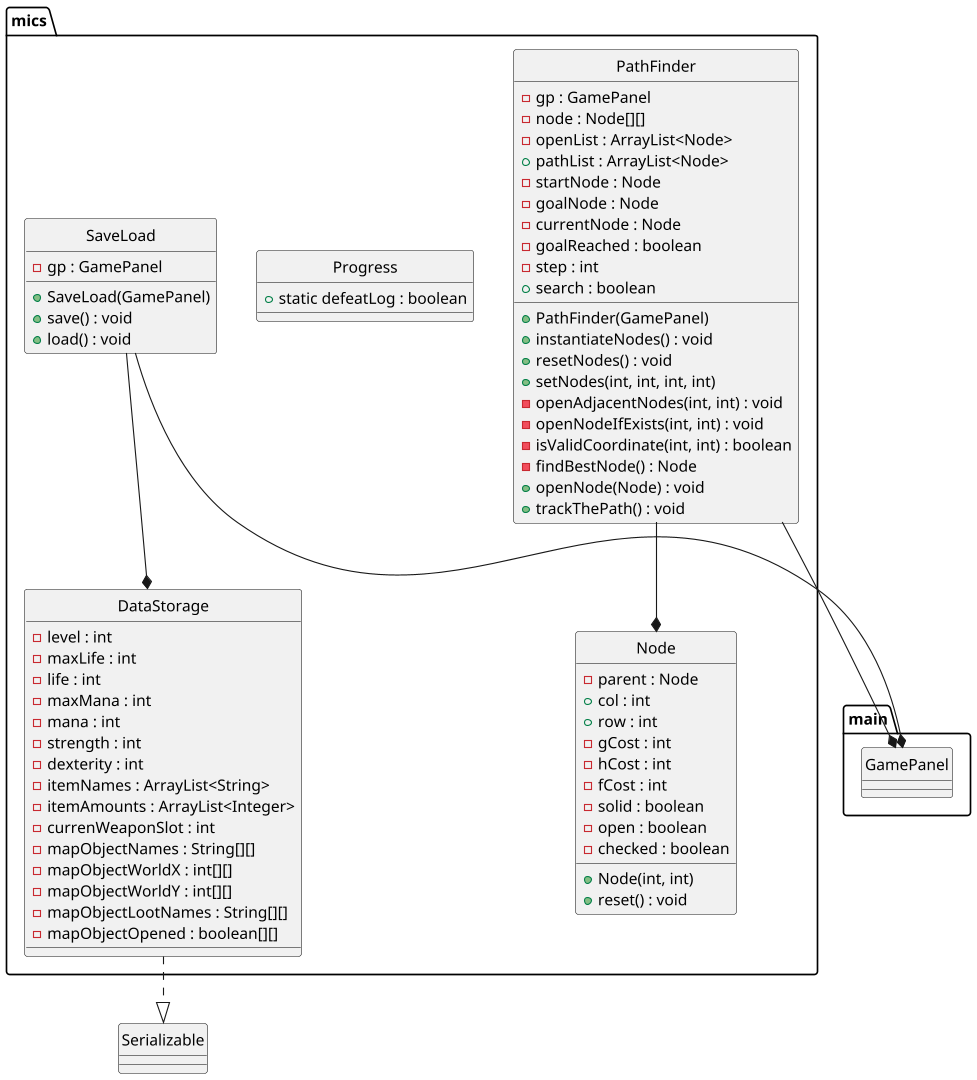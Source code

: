 @startuml "mics"
hide circle
scale 1920*1080

package mics {
    class DataStorage {
        - level : int
        - maxLife : int
        - life : int
        - maxMana : int
        - mana : int
        - strength : int
        - dexterity : int
        - itemNames : ArrayList<String>
        - itemAmounts : ArrayList<Integer>
        - currenWeaponSlot : int
        - mapObjectNames : String[][]
        - mapObjectWorldX : int[][]
        - mapObjectWorldY : int[][]
        - mapObjectLootNames : String[][]
        - mapObjectOpened : boolean[][]
    }
    class Node {
        - parent : Node
        + col : int
        + row : int
        - gCost : int
        - hCost : int
        - fCost : int
        - solid : boolean
        - open : boolean
        - checked : boolean

        + Node(int, int)
        + reset() : void
    }
    class PathFinder {
        - gp : GamePanel
        - node : Node[][]
        - openList : ArrayList<Node> 
        + pathList : ArrayList<Node>
        - startNode : Node
        - goalNode : Node
        - currentNode : Node
        - goalReached : boolean
        - step : int
        + search : boolean
        + PathFinder(GamePanel)
        + instantiateNodes() : void
        + resetNodes() : void
        + setNodes(int, int, int, int)
        - openAdjacentNodes(int, int) : void
        - openNodeIfExists(int, int) : void
        - isValidCoordinate(int, int) : boolean
        - findBestNode() : Node
        + openNode(Node) : void
        + trackThePath() : void
    }
    class Progress {
        + static defeatLog : boolean
    }
    class SaveLoad {
        - gp : GamePanel
        
        + SaveLoad(GamePanel)
        + save() : void
        + load() : void
    }
}


package main {
    class GamePanel
}

DataStorage ..|> Serializable

PathFinder --* GamePanel
PathFinder --* Node

SaveLoad --* GamePanel
SaveLoad --* DataStorage

@enduml